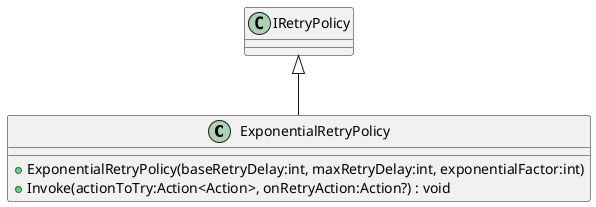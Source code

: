 @startuml
class ExponentialRetryPolicy {
    + ExponentialRetryPolicy(baseRetryDelay:int, maxRetryDelay:int, exponentialFactor:int)
    + Invoke(actionToTry:Action<Action>, onRetryAction:Action?) : void
}
IRetryPolicy <|-- ExponentialRetryPolicy
@enduml
